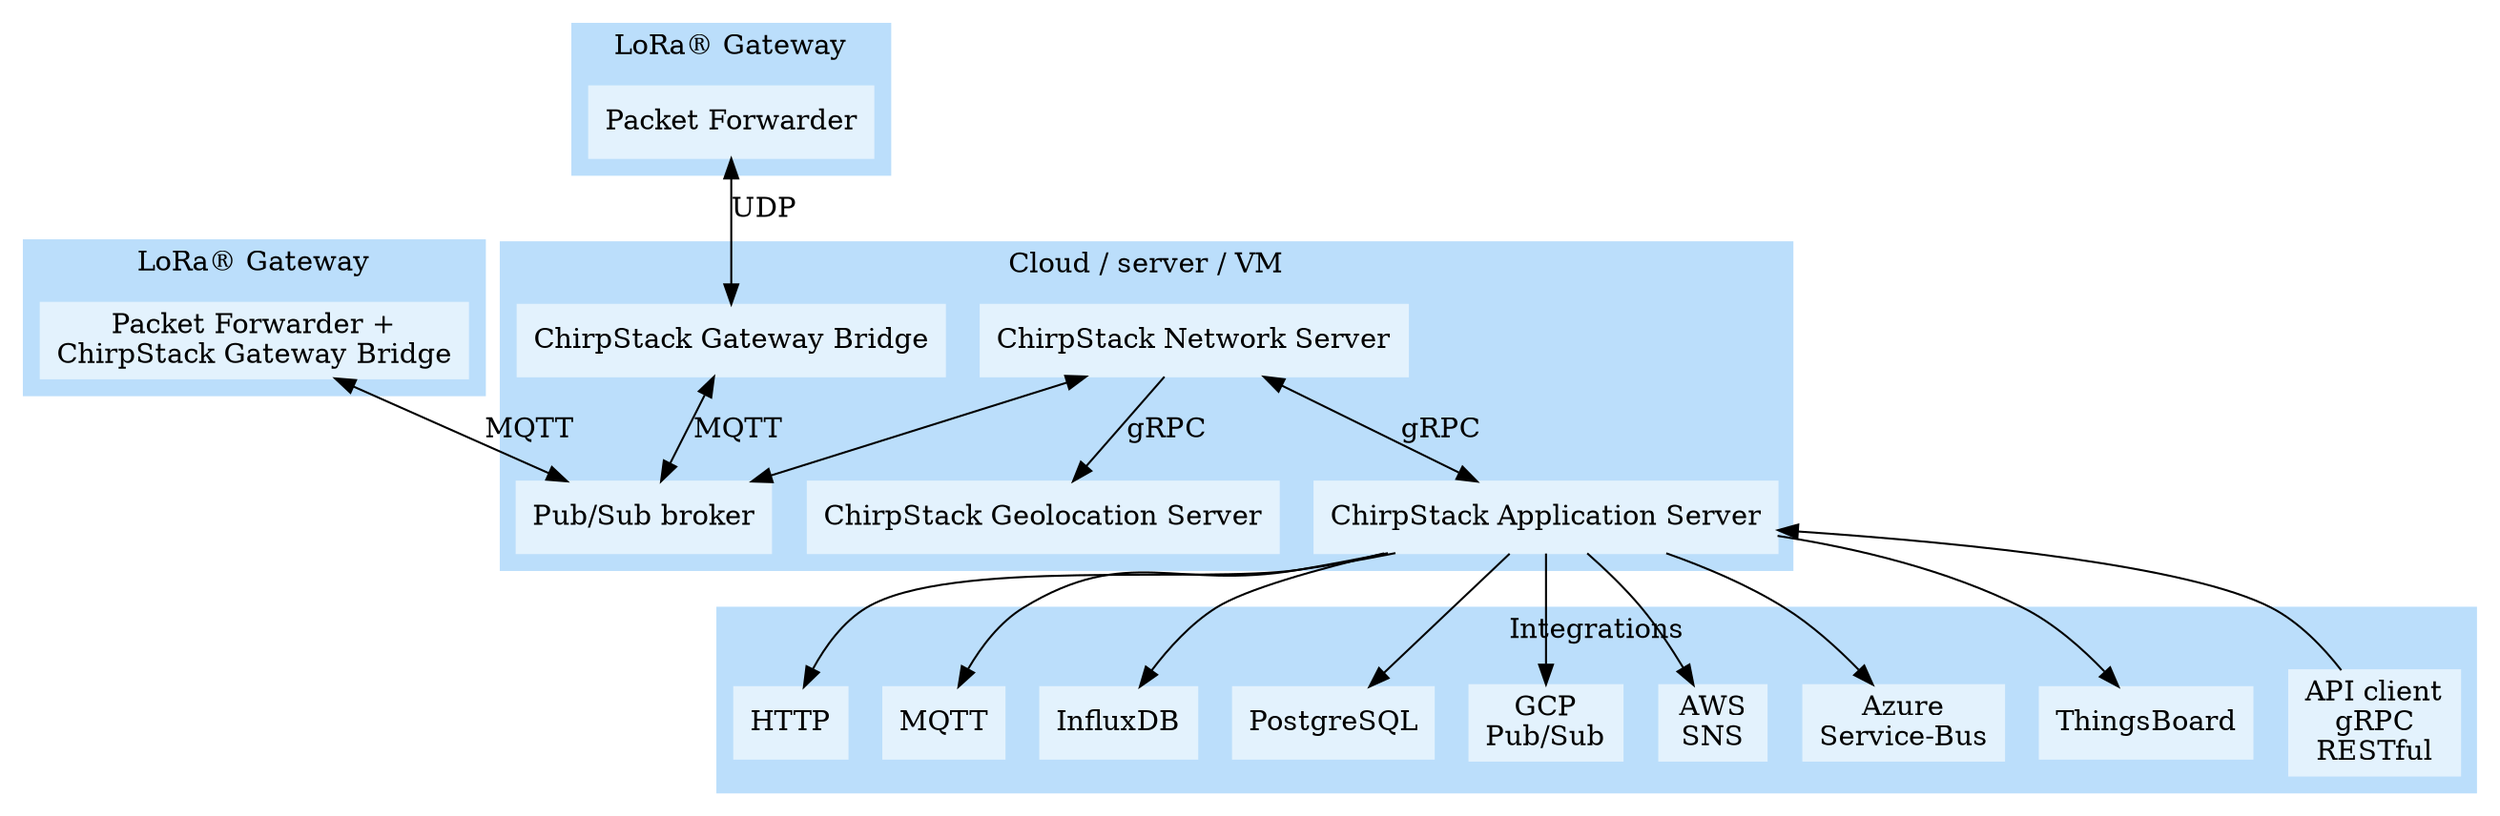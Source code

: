digraph G {
	node [shape=record];
	

	subgraph cluster_0 {
		style=filled;
		color="#bbdefb";
		node [style=filled,color="#e3f2fd"];

		"chirpstack-network-server" -> "pub-sub" [dir="both"];
		"chirpstack-network-server" -> "chirpstack-geolocation-server" [label="gRPC"];
		"chirpstack-network-server" -> "chirpstack-application-server" [dir="both",label="gRPC"];
		"chirpstack-gateway-bridge-cloud" -> "pub-sub" [dir="both" label="MQTT"];

		"chirpstack-network-server" [label="ChirpStack Network Server"];
		"pub-sub" [label="Pub/Sub broker"];
		"chirpstack-application-server" [label="ChirpStack Application Server"];
		"chirpstack-geolocation-server" [label="ChirpStack Geolocation Server"];
		"chirpstack-gateway-bridge-cloud" [label="ChirpStack Gateway Bridge"];

		label = "Cloud / server / VM";
	}

	subgraph cluster_1 {
		style=filled;
		color="#bbdefb";
		node [style=filled,color="#e3f2fd"];
		label="LoRa&reg; Gateway";

		"chirpstack-gateway-bridge-gw" -> "pub-sub" [label="MQTT",dir="both"];
		"chirpstack-gateway-bridge-gw" [label="Packet Forwarder +\nChirpStack Gateway Bridge"];
	}


	subgraph cluster_2 {
		style=filled;
		color="#bbdefb";
		node [style=filled,color="#e3f2fd"];
		label="LoRa&reg; Gateway";

		"packet-forwarder-gw2" -> "chirpstack-gateway-bridge-cloud" [label="UDP",dir="both"];
		"packet-forwarder-gw2" [label="Packet Forwarder"];
	}

	subgraph cluster_3 {
		style=filled;
		color="#bbdefb";
		node [style=filled,color="#e3f2fd"];
		label="Integrations";

		"http-int" [label="HTTP"];
		"mqtt-int" [label="MQTT"];
		"influxdb-int" [label="InfluxDB"];
		"postgresql-int" [label="PostgreSQL"];
		"gcp-pubsub-int" [label="GCP\nPub/Sub"];
		"aws-sns-int" [label="AWS\nSNS"];
		"azure-service-bus-int" [label="Azure\nService-Bus"];
		"thigsboard" [label="ThingsBoard"];
		"as-api-client" [label="API client\ngRPC\nRESTful"];
	}


	"chirpstack-application-server" -> "http-int";
	"chirpstack-application-server" -> "mqtt-int";
	"chirpstack-application-server" -> "gcp-pubsub-int";
	"chirpstack-application-server" -> "aws-sns-int";
	"chirpstack-application-server" -> "azure-service-bus-int";
	"chirpstack-application-server" -> "influxdb-int";
	"chirpstack-application-server" -> "postgresql-int";
	"chirpstack-application-server" -> "thigsboard";

	"as-api-client" -> "chirpstack-application-server";
}
